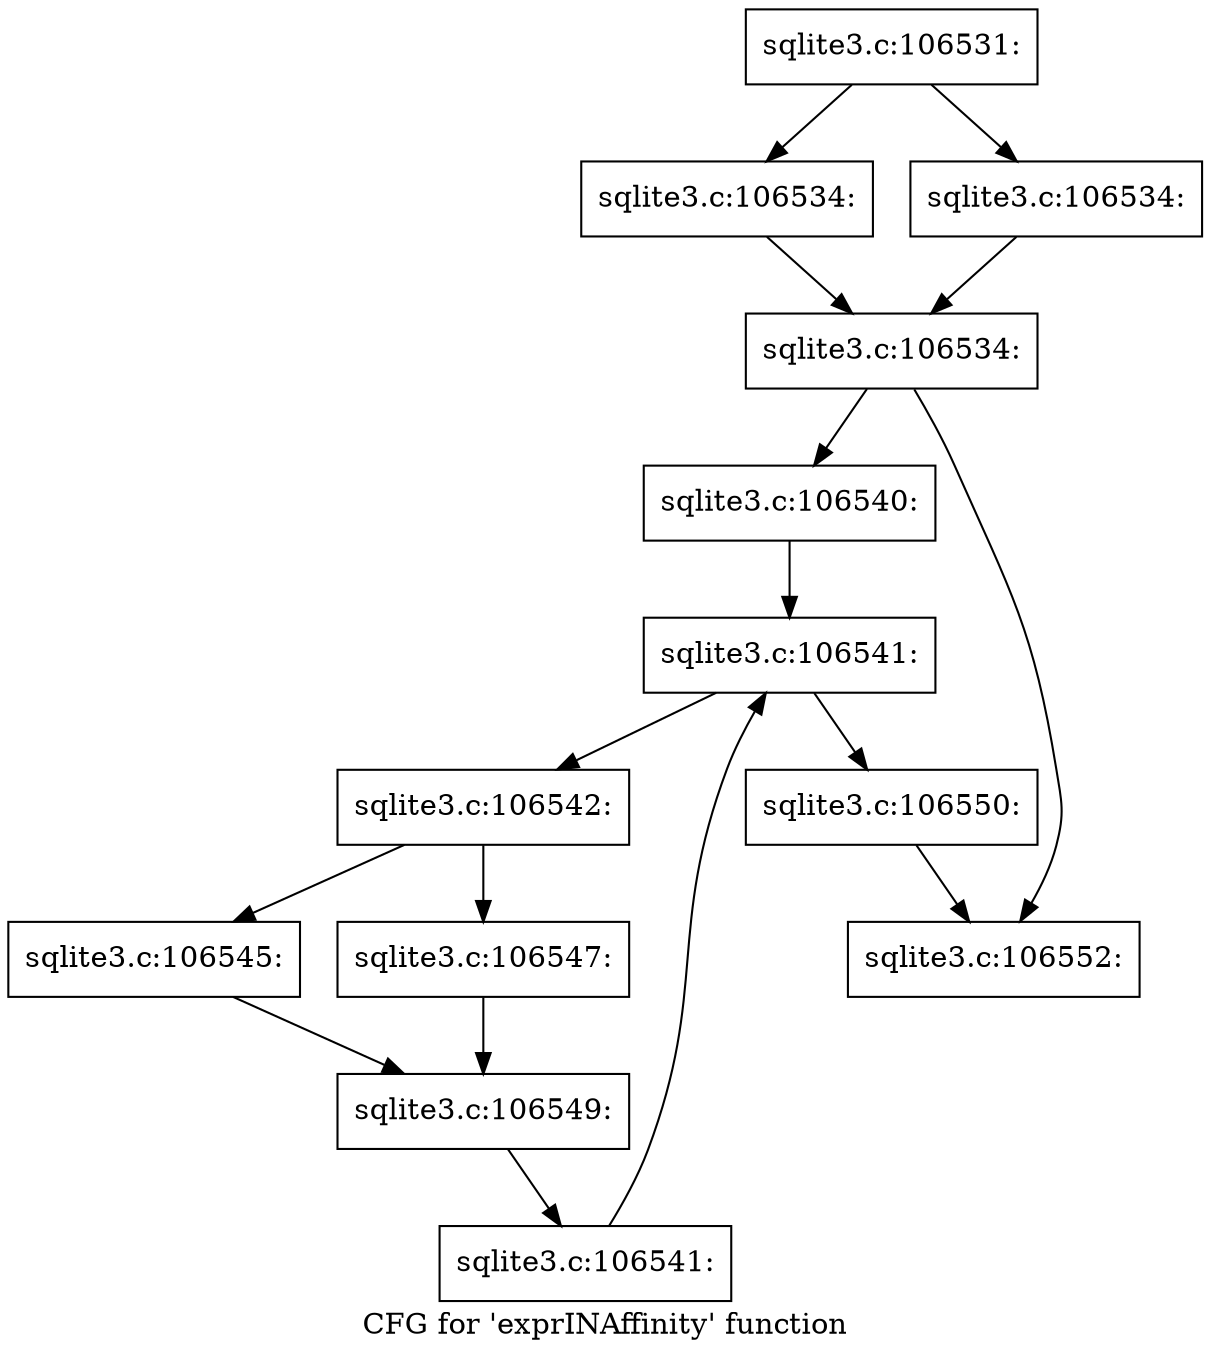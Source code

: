 digraph "CFG for 'exprINAffinity' function" {
	label="CFG for 'exprINAffinity' function";

	Node0x55c0f8c31f10 [shape=record,label="{sqlite3.c:106531:}"];
	Node0x55c0f8c31f10 -> Node0x55c0f8c34a10;
	Node0x55c0f8c31f10 -> Node0x55c0f8c34a60;
	Node0x55c0f8c34a10 [shape=record,label="{sqlite3.c:106534:}"];
	Node0x55c0f8c34a10 -> Node0x55c0f8c34ab0;
	Node0x55c0f8c34a60 [shape=record,label="{sqlite3.c:106534:}"];
	Node0x55c0f8c34a60 -> Node0x55c0f8c34ab0;
	Node0x55c0f8c34ab0 [shape=record,label="{sqlite3.c:106534:}"];
	Node0x55c0f8c34ab0 -> Node0x55c0f8c35d00;
	Node0x55c0f8c34ab0 -> Node0x55c0f8c35d50;
	Node0x55c0f8c35d00 [shape=record,label="{sqlite3.c:106540:}"];
	Node0x55c0f8c35d00 -> Node0x55c0f8c364c0;
	Node0x55c0f8c364c0 [shape=record,label="{sqlite3.c:106541:}"];
	Node0x55c0f8c364c0 -> Node0x55c0f8c366e0;
	Node0x55c0f8c364c0 -> Node0x55c0f8c36310;
	Node0x55c0f8c366e0 [shape=record,label="{sqlite3.c:106542:}"];
	Node0x55c0f8c366e0 -> Node0x55c0f8c37590;
	Node0x55c0f8c366e0 -> Node0x55c0f8c37630;
	Node0x55c0f8c37590 [shape=record,label="{sqlite3.c:106545:}"];
	Node0x55c0f8c37590 -> Node0x55c0f8c375e0;
	Node0x55c0f8c37630 [shape=record,label="{sqlite3.c:106547:}"];
	Node0x55c0f8c37630 -> Node0x55c0f8c375e0;
	Node0x55c0f8c375e0 [shape=record,label="{sqlite3.c:106549:}"];
	Node0x55c0f8c375e0 -> Node0x55c0f8c36650;
	Node0x55c0f8c36650 [shape=record,label="{sqlite3.c:106541:}"];
	Node0x55c0f8c36650 -> Node0x55c0f8c364c0;
	Node0x55c0f8c36310 [shape=record,label="{sqlite3.c:106550:}"];
	Node0x55c0f8c36310 -> Node0x55c0f8c35d50;
	Node0x55c0f8c35d50 [shape=record,label="{sqlite3.c:106552:}"];
}
